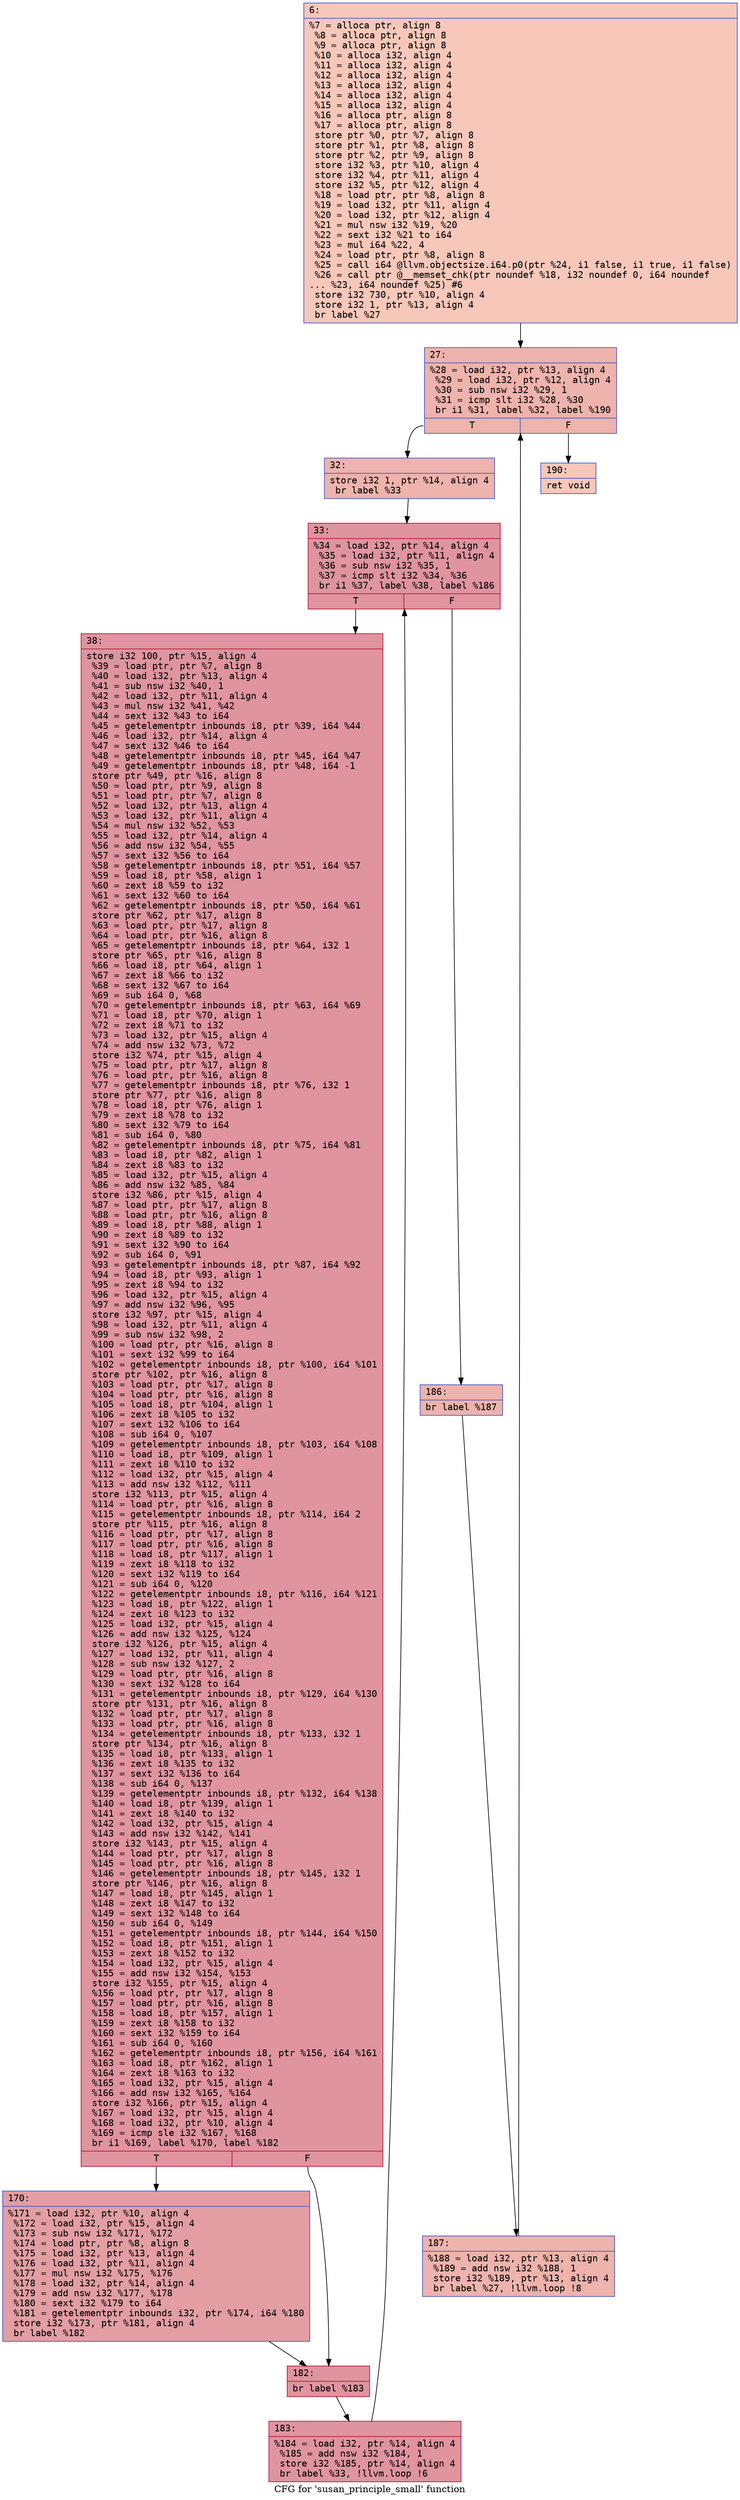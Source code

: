 digraph "CFG for 'susan_principle_small' function" {
	label="CFG for 'susan_principle_small' function";

	Node0x600002bc3890 [shape=record,color="#3d50c3ff", style=filled, fillcolor="#ec7f6370" fontname="Courier",label="{6:\l|  %7 = alloca ptr, align 8\l  %8 = alloca ptr, align 8\l  %9 = alloca ptr, align 8\l  %10 = alloca i32, align 4\l  %11 = alloca i32, align 4\l  %12 = alloca i32, align 4\l  %13 = alloca i32, align 4\l  %14 = alloca i32, align 4\l  %15 = alloca i32, align 4\l  %16 = alloca ptr, align 8\l  %17 = alloca ptr, align 8\l  store ptr %0, ptr %7, align 8\l  store ptr %1, ptr %8, align 8\l  store ptr %2, ptr %9, align 8\l  store i32 %3, ptr %10, align 4\l  store i32 %4, ptr %11, align 4\l  store i32 %5, ptr %12, align 4\l  %18 = load ptr, ptr %8, align 8\l  %19 = load i32, ptr %11, align 4\l  %20 = load i32, ptr %12, align 4\l  %21 = mul nsw i32 %19, %20\l  %22 = sext i32 %21 to i64\l  %23 = mul i64 %22, 4\l  %24 = load ptr, ptr %8, align 8\l  %25 = call i64 @llvm.objectsize.i64.p0(ptr %24, i1 false, i1 true, i1 false)\l  %26 = call ptr @__memset_chk(ptr noundef %18, i32 noundef 0, i64 noundef\l... %23, i64 noundef %25) #6\l  store i32 730, ptr %10, align 4\l  store i32 1, ptr %13, align 4\l  br label %27\l}"];
	Node0x600002bc3890 -> Node0x600002bc38e0[tooltip="6 -> 27\nProbability 100.00%" ];
	Node0x600002bc38e0 [shape=record,color="#3d50c3ff", style=filled, fillcolor="#d6524470" fontname="Courier",label="{27:\l|  %28 = load i32, ptr %13, align 4\l  %29 = load i32, ptr %12, align 4\l  %30 = sub nsw i32 %29, 1\l  %31 = icmp slt i32 %28, %30\l  br i1 %31, label %32, label %190\l|{<s0>T|<s1>F}}"];
	Node0x600002bc38e0:s0 -> Node0x600002bc3930[tooltip="27 -> 32\nProbability 96.88%" ];
	Node0x600002bc38e0:s1 -> Node0x600002bc3bb0[tooltip="27 -> 190\nProbability 3.12%" ];
	Node0x600002bc3930 [shape=record,color="#3d50c3ff", style=filled, fillcolor="#d6524470" fontname="Courier",label="{32:\l|  store i32 1, ptr %14, align 4\l  br label %33\l}"];
	Node0x600002bc3930 -> Node0x600002bc3980[tooltip="32 -> 33\nProbability 100.00%" ];
	Node0x600002bc3980 [shape=record,color="#b70d28ff", style=filled, fillcolor="#b70d2870" fontname="Courier",label="{33:\l|  %34 = load i32, ptr %14, align 4\l  %35 = load i32, ptr %11, align 4\l  %36 = sub nsw i32 %35, 1\l  %37 = icmp slt i32 %34, %36\l  br i1 %37, label %38, label %186\l|{<s0>T|<s1>F}}"];
	Node0x600002bc3980:s0 -> Node0x600002bc39d0[tooltip="33 -> 38\nProbability 96.88%" ];
	Node0x600002bc3980:s1 -> Node0x600002bc3b10[tooltip="33 -> 186\nProbability 3.12%" ];
	Node0x600002bc39d0 [shape=record,color="#b70d28ff", style=filled, fillcolor="#b70d2870" fontname="Courier",label="{38:\l|  store i32 100, ptr %15, align 4\l  %39 = load ptr, ptr %7, align 8\l  %40 = load i32, ptr %13, align 4\l  %41 = sub nsw i32 %40, 1\l  %42 = load i32, ptr %11, align 4\l  %43 = mul nsw i32 %41, %42\l  %44 = sext i32 %43 to i64\l  %45 = getelementptr inbounds i8, ptr %39, i64 %44\l  %46 = load i32, ptr %14, align 4\l  %47 = sext i32 %46 to i64\l  %48 = getelementptr inbounds i8, ptr %45, i64 %47\l  %49 = getelementptr inbounds i8, ptr %48, i64 -1\l  store ptr %49, ptr %16, align 8\l  %50 = load ptr, ptr %9, align 8\l  %51 = load ptr, ptr %7, align 8\l  %52 = load i32, ptr %13, align 4\l  %53 = load i32, ptr %11, align 4\l  %54 = mul nsw i32 %52, %53\l  %55 = load i32, ptr %14, align 4\l  %56 = add nsw i32 %54, %55\l  %57 = sext i32 %56 to i64\l  %58 = getelementptr inbounds i8, ptr %51, i64 %57\l  %59 = load i8, ptr %58, align 1\l  %60 = zext i8 %59 to i32\l  %61 = sext i32 %60 to i64\l  %62 = getelementptr inbounds i8, ptr %50, i64 %61\l  store ptr %62, ptr %17, align 8\l  %63 = load ptr, ptr %17, align 8\l  %64 = load ptr, ptr %16, align 8\l  %65 = getelementptr inbounds i8, ptr %64, i32 1\l  store ptr %65, ptr %16, align 8\l  %66 = load i8, ptr %64, align 1\l  %67 = zext i8 %66 to i32\l  %68 = sext i32 %67 to i64\l  %69 = sub i64 0, %68\l  %70 = getelementptr inbounds i8, ptr %63, i64 %69\l  %71 = load i8, ptr %70, align 1\l  %72 = zext i8 %71 to i32\l  %73 = load i32, ptr %15, align 4\l  %74 = add nsw i32 %73, %72\l  store i32 %74, ptr %15, align 4\l  %75 = load ptr, ptr %17, align 8\l  %76 = load ptr, ptr %16, align 8\l  %77 = getelementptr inbounds i8, ptr %76, i32 1\l  store ptr %77, ptr %16, align 8\l  %78 = load i8, ptr %76, align 1\l  %79 = zext i8 %78 to i32\l  %80 = sext i32 %79 to i64\l  %81 = sub i64 0, %80\l  %82 = getelementptr inbounds i8, ptr %75, i64 %81\l  %83 = load i8, ptr %82, align 1\l  %84 = zext i8 %83 to i32\l  %85 = load i32, ptr %15, align 4\l  %86 = add nsw i32 %85, %84\l  store i32 %86, ptr %15, align 4\l  %87 = load ptr, ptr %17, align 8\l  %88 = load ptr, ptr %16, align 8\l  %89 = load i8, ptr %88, align 1\l  %90 = zext i8 %89 to i32\l  %91 = sext i32 %90 to i64\l  %92 = sub i64 0, %91\l  %93 = getelementptr inbounds i8, ptr %87, i64 %92\l  %94 = load i8, ptr %93, align 1\l  %95 = zext i8 %94 to i32\l  %96 = load i32, ptr %15, align 4\l  %97 = add nsw i32 %96, %95\l  store i32 %97, ptr %15, align 4\l  %98 = load i32, ptr %11, align 4\l  %99 = sub nsw i32 %98, 2\l  %100 = load ptr, ptr %16, align 8\l  %101 = sext i32 %99 to i64\l  %102 = getelementptr inbounds i8, ptr %100, i64 %101\l  store ptr %102, ptr %16, align 8\l  %103 = load ptr, ptr %17, align 8\l  %104 = load ptr, ptr %16, align 8\l  %105 = load i8, ptr %104, align 1\l  %106 = zext i8 %105 to i32\l  %107 = sext i32 %106 to i64\l  %108 = sub i64 0, %107\l  %109 = getelementptr inbounds i8, ptr %103, i64 %108\l  %110 = load i8, ptr %109, align 1\l  %111 = zext i8 %110 to i32\l  %112 = load i32, ptr %15, align 4\l  %113 = add nsw i32 %112, %111\l  store i32 %113, ptr %15, align 4\l  %114 = load ptr, ptr %16, align 8\l  %115 = getelementptr inbounds i8, ptr %114, i64 2\l  store ptr %115, ptr %16, align 8\l  %116 = load ptr, ptr %17, align 8\l  %117 = load ptr, ptr %16, align 8\l  %118 = load i8, ptr %117, align 1\l  %119 = zext i8 %118 to i32\l  %120 = sext i32 %119 to i64\l  %121 = sub i64 0, %120\l  %122 = getelementptr inbounds i8, ptr %116, i64 %121\l  %123 = load i8, ptr %122, align 1\l  %124 = zext i8 %123 to i32\l  %125 = load i32, ptr %15, align 4\l  %126 = add nsw i32 %125, %124\l  store i32 %126, ptr %15, align 4\l  %127 = load i32, ptr %11, align 4\l  %128 = sub nsw i32 %127, 2\l  %129 = load ptr, ptr %16, align 8\l  %130 = sext i32 %128 to i64\l  %131 = getelementptr inbounds i8, ptr %129, i64 %130\l  store ptr %131, ptr %16, align 8\l  %132 = load ptr, ptr %17, align 8\l  %133 = load ptr, ptr %16, align 8\l  %134 = getelementptr inbounds i8, ptr %133, i32 1\l  store ptr %134, ptr %16, align 8\l  %135 = load i8, ptr %133, align 1\l  %136 = zext i8 %135 to i32\l  %137 = sext i32 %136 to i64\l  %138 = sub i64 0, %137\l  %139 = getelementptr inbounds i8, ptr %132, i64 %138\l  %140 = load i8, ptr %139, align 1\l  %141 = zext i8 %140 to i32\l  %142 = load i32, ptr %15, align 4\l  %143 = add nsw i32 %142, %141\l  store i32 %143, ptr %15, align 4\l  %144 = load ptr, ptr %17, align 8\l  %145 = load ptr, ptr %16, align 8\l  %146 = getelementptr inbounds i8, ptr %145, i32 1\l  store ptr %146, ptr %16, align 8\l  %147 = load i8, ptr %145, align 1\l  %148 = zext i8 %147 to i32\l  %149 = sext i32 %148 to i64\l  %150 = sub i64 0, %149\l  %151 = getelementptr inbounds i8, ptr %144, i64 %150\l  %152 = load i8, ptr %151, align 1\l  %153 = zext i8 %152 to i32\l  %154 = load i32, ptr %15, align 4\l  %155 = add nsw i32 %154, %153\l  store i32 %155, ptr %15, align 4\l  %156 = load ptr, ptr %17, align 8\l  %157 = load ptr, ptr %16, align 8\l  %158 = load i8, ptr %157, align 1\l  %159 = zext i8 %158 to i32\l  %160 = sext i32 %159 to i64\l  %161 = sub i64 0, %160\l  %162 = getelementptr inbounds i8, ptr %156, i64 %161\l  %163 = load i8, ptr %162, align 1\l  %164 = zext i8 %163 to i32\l  %165 = load i32, ptr %15, align 4\l  %166 = add nsw i32 %165, %164\l  store i32 %166, ptr %15, align 4\l  %167 = load i32, ptr %15, align 4\l  %168 = load i32, ptr %10, align 4\l  %169 = icmp sle i32 %167, %168\l  br i1 %169, label %170, label %182\l|{<s0>T|<s1>F}}"];
	Node0x600002bc39d0:s0 -> Node0x600002bc3a20[tooltip="38 -> 170\nProbability 50.00%" ];
	Node0x600002bc39d0:s1 -> Node0x600002bc3a70[tooltip="38 -> 182\nProbability 50.00%" ];
	Node0x600002bc3a20 [shape=record,color="#3d50c3ff", style=filled, fillcolor="#be242e70" fontname="Courier",label="{170:\l|  %171 = load i32, ptr %10, align 4\l  %172 = load i32, ptr %15, align 4\l  %173 = sub nsw i32 %171, %172\l  %174 = load ptr, ptr %8, align 8\l  %175 = load i32, ptr %13, align 4\l  %176 = load i32, ptr %11, align 4\l  %177 = mul nsw i32 %175, %176\l  %178 = load i32, ptr %14, align 4\l  %179 = add nsw i32 %177, %178\l  %180 = sext i32 %179 to i64\l  %181 = getelementptr inbounds i32, ptr %174, i64 %180\l  store i32 %173, ptr %181, align 4\l  br label %182\l}"];
	Node0x600002bc3a20 -> Node0x600002bc3a70[tooltip="170 -> 182\nProbability 100.00%" ];
	Node0x600002bc3a70 [shape=record,color="#b70d28ff", style=filled, fillcolor="#b70d2870" fontname="Courier",label="{182:\l|  br label %183\l}"];
	Node0x600002bc3a70 -> Node0x600002bc3ac0[tooltip="182 -> 183\nProbability 100.00%" ];
	Node0x600002bc3ac0 [shape=record,color="#b70d28ff", style=filled, fillcolor="#b70d2870" fontname="Courier",label="{183:\l|  %184 = load i32, ptr %14, align 4\l  %185 = add nsw i32 %184, 1\l  store i32 %185, ptr %14, align 4\l  br label %33, !llvm.loop !6\l}"];
	Node0x600002bc3ac0 -> Node0x600002bc3980[tooltip="183 -> 33\nProbability 100.00%" ];
	Node0x600002bc3b10 [shape=record,color="#3d50c3ff", style=filled, fillcolor="#d6524470" fontname="Courier",label="{186:\l|  br label %187\l}"];
	Node0x600002bc3b10 -> Node0x600002bc3b60[tooltip="186 -> 187\nProbability 100.00%" ];
	Node0x600002bc3b60 [shape=record,color="#3d50c3ff", style=filled, fillcolor="#d6524470" fontname="Courier",label="{187:\l|  %188 = load i32, ptr %13, align 4\l  %189 = add nsw i32 %188, 1\l  store i32 %189, ptr %13, align 4\l  br label %27, !llvm.loop !8\l}"];
	Node0x600002bc3b60 -> Node0x600002bc38e0[tooltip="187 -> 27\nProbability 100.00%" ];
	Node0x600002bc3bb0 [shape=record,color="#3d50c3ff", style=filled, fillcolor="#ec7f6370" fontname="Courier",label="{190:\l|  ret void\l}"];
}

